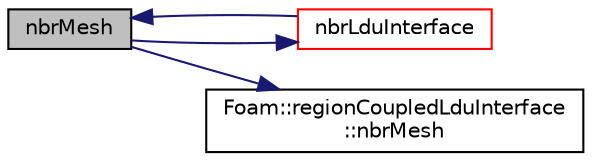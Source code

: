 digraph "nbrMesh"
{
  bgcolor="transparent";
  edge [fontname="Helvetica",fontsize="10",labelfontname="Helvetica",labelfontsize="10"];
  node [fontname="Helvetica",fontsize="10",shape=record];
  rankdir="LR";
  Node1 [label="nbrMesh",height=0.2,width=0.4,color="black", fillcolor="grey75", style="filled", fontcolor="black"];
  Node1 -> Node2 [color="midnightblue",fontsize="10",style="solid",fontname="Helvetica"];
  Node2 [label="nbrLduInterface",height=0.2,width=0.4,color="red",URL="$a02167.html#a5364093eb0f3d7c7f1dfef02638b2279"];
  Node2 -> Node1 [color="midnightblue",fontsize="10",style="solid",fontname="Helvetica"];
  Node1 -> Node3 [color="midnightblue",fontsize="10",style="solid",fontname="Helvetica"];
  Node3 [label="Foam::regionCoupledLduInterface\l::nbrMesh",height=0.2,width=0.4,color="black",URL="$a02171.html#a6c0de599847b4a5bcb0606b48ebc8f0c",tooltip="Return AMI. "];
}
